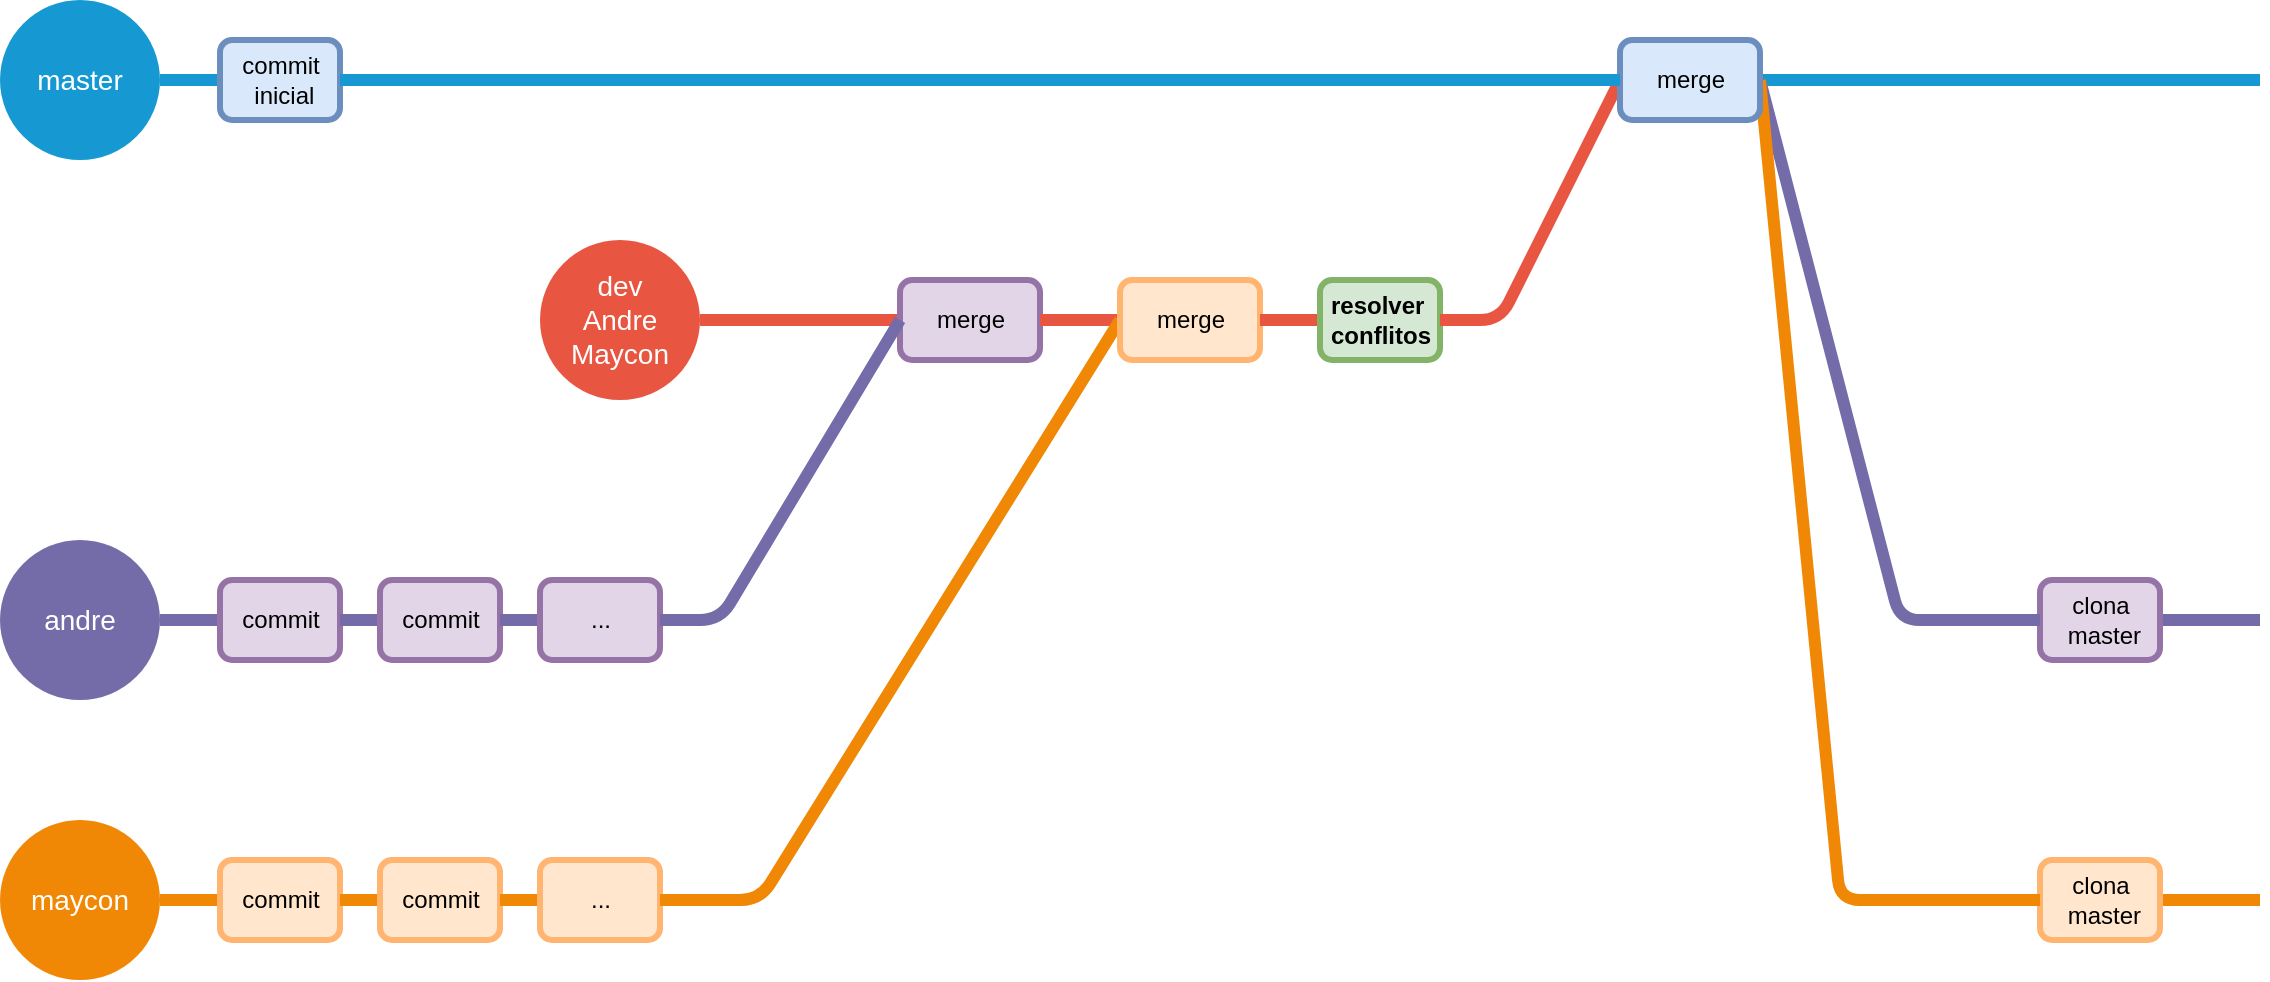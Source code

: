 <mxfile version="13.6.2" type="device"><diagram id="6a731a19-8d31-9384-78a2-239565b7b9f0" name="Page-1"><mxGraphModel dx="1673" dy="979" grid="0" gridSize="10" guides="1" tooltips="1" connect="1" arrows="1" fold="1" page="1" pageScale="1" pageWidth="1169" pageHeight="827" background="#ffffff" math="0" shadow="0"><root><mxCell id="0"/><mxCell id="1" parent="0"/><mxCell id="1350" value="master" style="ellipse;whiteSpace=wrap;html=1;shadow=0;fontFamily=Helvetica;fontSize=14;fontColor=#FFFFFF;align=center;strokeWidth=3;fillColor=#1699D3;strokeColor=none;" parent="1" vertex="1"><mxGeometry x="20" y="210" width="80" height="80" as="geometry"/></mxCell><mxCell id="1351" value="maycon" style="ellipse;whiteSpace=wrap;html=1;shadow=0;fontFamily=Helvetica;fontSize=14;fontColor=#FFFFFF;align=center;strokeWidth=3;fillColor=#F08705;strokeColor=none;gradientColor=none;" parent="1" vertex="1"><mxGeometry x="20" y="620" width="80" height="80" as="geometry"/></mxCell><mxCell id="1356" value="dev&lt;br style=&quot;font-size: 14px;&quot;&gt;Andre&lt;br style=&quot;font-size: 14px;&quot;&gt;Maycon" style="ellipse;whiteSpace=wrap;html=1;shadow=0;fontFamily=Helvetica;fontSize=14;fontColor=#FFFFFF;align=center;strokeWidth=3;fillColor=#E85642;strokeColor=none;" parent="1" vertex="1"><mxGeometry x="290" y="330" width="80" height="80" as="geometry"/></mxCell><mxCell id="1359" style="endArrow=none;strokeWidth=6;strokeColor=#1699D3;html=1;" parent="1" source="-C55h-zqpP8lKA-wWniL-1571" target="1350" edge="1"><mxGeometry relative="1" as="geometry"><mxPoint x="1925.714" y="250" as="sourcePoint"/></mxGeometry></mxCell><mxCell id="1360" style="endArrow=none;strokeWidth=6;strokeColor=#f08705;html=1;" parent="1" source="-C55h-zqpP8lKA-wWniL-1553" target="1351" edge="1"><mxGeometry relative="1" as="geometry"><mxPoint x="1940" y="660" as="sourcePoint"/></mxGeometry></mxCell><mxCell id="1363" style="endArrow=none;strokeWidth=6;strokeColor=#736CA8;html=1;" parent="1" source="1491" target="1516" edge="1"><mxGeometry relative="1" as="geometry"><mxPoint x="1940" y="520" as="sourcePoint"/></mxGeometry></mxCell><mxCell id="1366" value="" style="edgeStyle=none;endArrow=none;strokeWidth=6;strokeColor=#E85642;html=1;" parent="1" source="-C55h-zqpP8lKA-wWniL-1545" target="1356" edge="1"><mxGeometry x="51" y="-40" width="100" height="100" as="geometry"><mxPoint x="1940" y="370" as="sourcePoint"/><mxPoint x="151" y="-40" as="targetPoint"/></mxGeometry></mxCell><mxCell id="1516" value="andre" style="ellipse;whiteSpace=wrap;html=1;shadow=0;fontFamily=Helvetica;fontSize=14;fontColor=#FFFFFF;align=center;strokeWidth=3;fillColor=#736ca8;strokeColor=none;" parent="1" vertex="1"><mxGeometry x="20" y="480" width="80" height="80" as="geometry"/></mxCell><mxCell id="1491" value="commit" style="rounded=1;fillColor=#e1d5e7;strokeColor=#9673a6;strokeWidth=3;shadow=0;html=1;" parent="1" vertex="1"><mxGeometry x="130" y="500" width="60" height="40" as="geometry"/></mxCell><mxCell id="-C55h-zqpP8lKA-wWniL-1544" style="endArrow=none;strokeWidth=6;strokeColor=#736CA8;html=1;edgeStyle=orthogonalEdgeStyle;" edge="1" parent="1" source="-C55h-zqpP8lKA-wWniL-1548" target="1491"><mxGeometry relative="1" as="geometry"><mxPoint x="1940" y="520.0" as="sourcePoint"/><mxPoint x="140" y="520.0" as="targetPoint"/></mxGeometry></mxCell><mxCell id="-C55h-zqpP8lKA-wWniL-1545" value="merge" style="rounded=1;fillColor=#e1d5e7;strokeColor=#9673a6;strokeWidth=3;shadow=0;html=1;fontColor=#000000;" vertex="1" parent="1"><mxGeometry x="470" y="350" width="70" height="40" as="geometry"/></mxCell><mxCell id="-C55h-zqpP8lKA-wWniL-1546" value="" style="edgeStyle=none;endArrow=none;strokeWidth=6;strokeColor=#E85642;html=1;" edge="1" parent="1" source="-C55h-zqpP8lKA-wWniL-1560" target="-C55h-zqpP8lKA-wWniL-1545"><mxGeometry x="51" y="-40" width="100" height="100" as="geometry"><mxPoint x="1940" y="370" as="sourcePoint"/><mxPoint x="100" y="370" as="targetPoint"/></mxGeometry></mxCell><mxCell id="-C55h-zqpP8lKA-wWniL-1547" value="" style="endArrow=none;html=1;fontSize=11;strokeColor=#736CA8;strokeWidth=6;" edge="1" parent="1" source="-C55h-zqpP8lKA-wWniL-1566"><mxGeometry width="50" height="50" relative="1" as="geometry"><mxPoint x="923" y="520" as="sourcePoint"/><mxPoint x="1150" y="520" as="targetPoint"/><Array as="points"><mxPoint x="1013" y="520"/></Array></mxGeometry></mxCell><mxCell id="-C55h-zqpP8lKA-wWniL-1548" value="commit" style="rounded=1;fillColor=#e1d5e7;strokeColor=#9673a6;strokeWidth=3;shadow=0;html=1;" vertex="1" parent="1"><mxGeometry x="210" y="500" width="60" height="40" as="geometry"/></mxCell><mxCell id="-C55h-zqpP8lKA-wWniL-1549" style="endArrow=none;strokeWidth=6;strokeColor=#736CA8;html=1;edgeStyle=orthogonalEdgeStyle;" edge="1" parent="1" source="-C55h-zqpP8lKA-wWniL-1550" target="-C55h-zqpP8lKA-wWniL-1548"><mxGeometry relative="1" as="geometry"><mxPoint x="1940" y="520.0" as="sourcePoint"/><mxPoint x="240" y="520.0" as="targetPoint"/></mxGeometry></mxCell><mxCell id="-C55h-zqpP8lKA-wWniL-1550" value="..." style="rounded=1;fillColor=#e1d5e7;strokeColor=#9673a6;strokeWidth=3;shadow=0;html=1;" vertex="1" parent="1"><mxGeometry x="290" y="500" width="60" height="40" as="geometry"/></mxCell><mxCell id="-C55h-zqpP8lKA-wWniL-1552" style="endArrow=none;strokeWidth=6;strokeColor=#736CA8;html=1;exitX=0;exitY=0.5;exitDx=0;exitDy=0;" edge="1" parent="1" source="-C55h-zqpP8lKA-wWniL-1545" target="-C55h-zqpP8lKA-wWniL-1550"><mxGeometry relative="1" as="geometry"><mxPoint x="600" y="200" as="sourcePoint"/><mxPoint x="310" y="520.0" as="targetPoint"/><Array as="points"><mxPoint x="380" y="520"/></Array></mxGeometry></mxCell><mxCell id="-C55h-zqpP8lKA-wWniL-1553" value="commit" style="rounded=1;fillColor=#ffe6cc;strokeWidth=3;shadow=0;html=1;strokeColor=#FFB570;" vertex="1" parent="1"><mxGeometry x="130" y="640" width="60" height="40" as="geometry"/></mxCell><mxCell id="-C55h-zqpP8lKA-wWniL-1554" style="endArrow=none;strokeWidth=6;strokeColor=#f08705;html=1;" edge="1" parent="1" source="-C55h-zqpP8lKA-wWniL-1555" target="-C55h-zqpP8lKA-wWniL-1553"><mxGeometry relative="1" as="geometry"><mxPoint x="1940" y="660" as="sourcePoint"/><mxPoint x="100" y="660" as="targetPoint"/></mxGeometry></mxCell><mxCell id="-C55h-zqpP8lKA-wWniL-1555" value="commit" style="rounded=1;fillColor=#ffe6cc;strokeWidth=3;shadow=0;html=1;strokeColor=#FFB570;" vertex="1" parent="1"><mxGeometry x="210" y="640" width="60" height="40" as="geometry"/></mxCell><mxCell id="-C55h-zqpP8lKA-wWniL-1556" style="endArrow=none;strokeWidth=6;strokeColor=#f08705;html=1;" edge="1" parent="1" source="-C55h-zqpP8lKA-wWniL-1557" target="-C55h-zqpP8lKA-wWniL-1555"><mxGeometry relative="1" as="geometry"><mxPoint x="1940" y="660" as="sourcePoint"/><mxPoint x="190" y="660" as="targetPoint"/></mxGeometry></mxCell><mxCell id="-C55h-zqpP8lKA-wWniL-1557" value="..." style="rounded=1;fillColor=#ffe6cc;strokeWidth=3;shadow=0;html=1;strokeColor=#FFB570;" vertex="1" parent="1"><mxGeometry x="290" y="640" width="60" height="40" as="geometry"/></mxCell><mxCell id="-C55h-zqpP8lKA-wWniL-1558" style="endArrow=none;strokeWidth=6;strokeColor=#f08705;html=1;exitX=0;exitY=0.5;exitDx=0;exitDy=0;" edge="1" parent="1" source="-C55h-zqpP8lKA-wWniL-1560" target="-C55h-zqpP8lKA-wWniL-1557"><mxGeometry relative="1" as="geometry"><mxPoint x="470" y="500" as="sourcePoint"/><mxPoint x="270" y="660" as="targetPoint"/><Array as="points"><mxPoint x="400" y="660"/></Array></mxGeometry></mxCell><mxCell id="-C55h-zqpP8lKA-wWniL-1559" value="" style="endArrow=none;html=1;fontSize=11;strokeColor=#f08705;strokeWidth=6;" edge="1" parent="1" source="-C55h-zqpP8lKA-wWniL-1569"><mxGeometry width="50" height="50" relative="1" as="geometry"><mxPoint x="980" y="659.5" as="sourcePoint"/><mxPoint x="1150" y="660" as="targetPoint"/></mxGeometry></mxCell><mxCell id="-C55h-zqpP8lKA-wWniL-1560" value="merge" style="rounded=1;fillColor=#ffe6cc;strokeColor=#FFB570;strokeWidth=3;shadow=0;html=1;fontColor=#000000;" vertex="1" parent="1"><mxGeometry x="580" y="350" width="70" height="40" as="geometry"/></mxCell><mxCell id="-C55h-zqpP8lKA-wWniL-1561" value="" style="edgeStyle=none;endArrow=none;strokeWidth=6;strokeColor=#E85642;html=1;" edge="1" parent="1" source="-C55h-zqpP8lKA-wWniL-1562" target="-C55h-zqpP8lKA-wWniL-1560"><mxGeometry x="51" y="-40" width="100" height="100" as="geometry"><mxPoint x="1940" y="370" as="sourcePoint"/><mxPoint x="540" y="370" as="targetPoint"/></mxGeometry></mxCell><mxCell id="-C55h-zqpP8lKA-wWniL-1562" value="resolver&amp;nbsp;&lt;br&gt;conflitos" style="rounded=1;fillColor=#d5e8d4;strokeColor=#82b366;strokeWidth=3;shadow=0;html=1;fontStyle=1" vertex="1" parent="1"><mxGeometry x="680" y="350" width="60" height="40" as="geometry"/></mxCell><mxCell id="-C55h-zqpP8lKA-wWniL-1563" value="" style="edgeStyle=none;endArrow=none;strokeWidth=6;strokeColor=#E85642;html=1;" edge="1" parent="1" target="-C55h-zqpP8lKA-wWniL-1562"><mxGeometry x="51" y="40" width="100" height="100" as="geometry"><mxPoint x="830" y="250" as="sourcePoint"/><mxPoint x="630" y="450" as="targetPoint"/><Array as="points"><mxPoint x="770" y="370"/></Array></mxGeometry></mxCell><mxCell id="-C55h-zqpP8lKA-wWniL-1565" style="endArrow=none;strokeWidth=6;strokeColor=#1699D3;html=1;" edge="1" parent="1" target="-C55h-zqpP8lKA-wWniL-1564"><mxGeometry relative="1" as="geometry"><mxPoint x="1150" y="250" as="sourcePoint"/><mxPoint x="100" y="250" as="targetPoint"/></mxGeometry></mxCell><mxCell id="-C55h-zqpP8lKA-wWniL-1566" value="clona&lt;br&gt;&amp;nbsp;master" style="rounded=1;fillColor=#e1d5e7;strokeColor=#9673a6;strokeWidth=3;shadow=0;html=1;" vertex="1" parent="1"><mxGeometry x="1040" y="500" width="60" height="40" as="geometry"/></mxCell><mxCell id="-C55h-zqpP8lKA-wWniL-1568" value="" style="endArrow=none;html=1;fontSize=11;strokeColor=#736CA8;strokeWidth=6;exitX=1;exitY=0.5;exitDx=0;exitDy=0;" edge="1" parent="1" source="-C55h-zqpP8lKA-wWniL-1564" target="-C55h-zqpP8lKA-wWniL-1566"><mxGeometry width="50" height="50" relative="1" as="geometry"><mxPoint x="870" y="550" as="sourcePoint"/><mxPoint x="1353" y="599.5" as="targetPoint"/><Array as="points"><mxPoint x="970" y="520"/></Array></mxGeometry></mxCell><mxCell id="-C55h-zqpP8lKA-wWniL-1569" value="clona&lt;br&gt;&amp;nbsp;master" style="rounded=1;fillColor=#ffe6cc;strokeWidth=3;shadow=0;html=1;strokeColor=#FFB570;" vertex="1" parent="1"><mxGeometry x="1040" y="640" width="60" height="40" as="geometry"/></mxCell><mxCell id="-C55h-zqpP8lKA-wWniL-1570" value="" style="endArrow=none;html=1;fontSize=11;strokeColor=#f08705;strokeWidth=6;" edge="1" parent="1" target="-C55h-zqpP8lKA-wWniL-1569"><mxGeometry width="50" height="50" relative="1" as="geometry"><mxPoint x="900" y="250" as="sourcePoint"/><mxPoint x="1280" y="739.5" as="targetPoint"/><Array as="points"><mxPoint x="940" y="660"/></Array></mxGeometry></mxCell><mxCell id="-C55h-zqpP8lKA-wWniL-1564" value="merge" style="rounded=1;strokeWidth=3;shadow=0;html=1;strokeColor=#6c8ebf;fillColor=#dae8fc;" vertex="1" parent="1"><mxGeometry x="830" y="230" width="70" height="40" as="geometry"/></mxCell><mxCell id="-C55h-zqpP8lKA-wWniL-1571" value="commit&lt;br&gt;&amp;nbsp;inicial" style="rounded=1;fillColor=#dae8fc;strokeColor=#6c8ebf;strokeWidth=3;shadow=0;html=1;" vertex="1" parent="1"><mxGeometry x="130" y="230" width="60" height="40" as="geometry"/></mxCell><mxCell id="-C55h-zqpP8lKA-wWniL-1573" style="endArrow=none;strokeWidth=6;strokeColor=#1699D3;html=1;" edge="1" parent="1" source="-C55h-zqpP8lKA-wWniL-1564" target="-C55h-zqpP8lKA-wWniL-1571"><mxGeometry relative="1" as="geometry"><mxPoint x="830" y="250" as="sourcePoint"/><mxPoint x="100" y="250" as="targetPoint"/></mxGeometry></mxCell></root></mxGraphModel></diagram></mxfile>